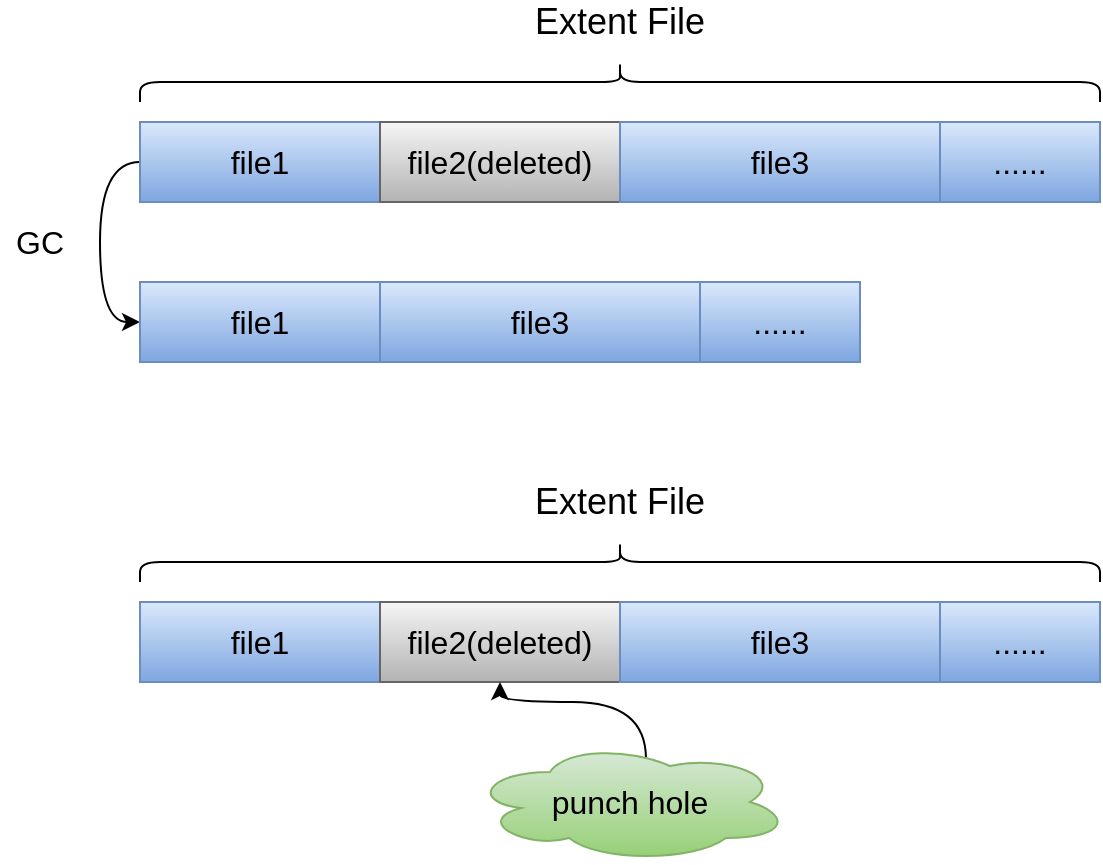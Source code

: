 <mxfile version="12.9.2" type="github">
  <diagram id="rxemiTS4Cghn9tVPRcRa" name="Page-1">
    <mxGraphModel dx="815" dy="477" grid="1" gridSize="10" guides="1" tooltips="1" connect="1" arrows="1" fold="1" page="1" pageScale="1" pageWidth="827" pageHeight="1169" math="0" shadow="0">
      <root>
        <mxCell id="0" />
        <mxCell id="1" parent="0" />
        <mxCell id="uATNZxcQeEhFYaSImwkO-14" style="edgeStyle=orthogonalEdgeStyle;orthogonalLoop=1;jettySize=auto;html=1;entryX=0;entryY=0.5;entryDx=0;entryDy=0;curved=1;exitX=0;exitY=0.5;exitDx=0;exitDy=0;" edge="1" parent="1" source="uATNZxcQeEhFYaSImwkO-1" target="uATNZxcQeEhFYaSImwkO-6">
          <mxGeometry relative="1" as="geometry" />
        </mxCell>
        <mxCell id="uATNZxcQeEhFYaSImwkO-1" value="&lt;font style=&quot;font-size: 16px&quot;&gt;file1&lt;/font&gt;" style="rounded=0;whiteSpace=wrap;html=1;fillColor=#dae8fc;strokeColor=#6c8ebf;gradientColor=#7ea6e0;" vertex="1" parent="1">
          <mxGeometry x="120" y="120" width="120" height="40" as="geometry" />
        </mxCell>
        <mxCell id="uATNZxcQeEhFYaSImwkO-2" value="&lt;font style=&quot;font-size: 16px&quot;&gt;file2(deleted)&lt;/font&gt;" style="rounded=0;whiteSpace=wrap;html=1;glass=0;shadow=0;comic=0;fillColor=#f5f5f5;strokeColor=#666666;gradientColor=#b3b3b3;" vertex="1" parent="1">
          <mxGeometry x="240" y="120" width="120" height="40" as="geometry" />
        </mxCell>
        <mxCell id="uATNZxcQeEhFYaSImwkO-3" value="&lt;font style=&quot;font-size: 16px&quot;&gt;file3&lt;/font&gt;" style="rounded=0;whiteSpace=wrap;html=1;gradientColor=#7ea6e0;fillColor=#dae8fc;strokeColor=#6c8ebf;" vertex="1" parent="1">
          <mxGeometry x="360" y="120" width="160" height="40" as="geometry" />
        </mxCell>
        <mxCell id="uATNZxcQeEhFYaSImwkO-4" value="&lt;font style=&quot;font-size: 16px&quot;&gt;......&lt;/font&gt;" style="rounded=0;whiteSpace=wrap;html=1;gradientColor=#7ea6e0;fillColor=#dae8fc;strokeColor=#6c8ebf;" vertex="1" parent="1">
          <mxGeometry x="520" y="120" width="80" height="40" as="geometry" />
        </mxCell>
        <mxCell id="uATNZxcQeEhFYaSImwkO-6" value="&lt;font style=&quot;font-size: 16px&quot;&gt;file1&lt;/font&gt;" style="rounded=0;whiteSpace=wrap;html=1;gradientColor=#7ea6e0;fillColor=#dae8fc;strokeColor=#6c8ebf;" vertex="1" parent="1">
          <mxGeometry x="120" y="200" width="120" height="40" as="geometry" />
        </mxCell>
        <mxCell id="uATNZxcQeEhFYaSImwkO-8" value="&lt;font style=&quot;font-size: 16px&quot;&gt;file3&lt;/font&gt;" style="rounded=0;whiteSpace=wrap;html=1;gradientColor=#7ea6e0;fillColor=#dae8fc;strokeColor=#6c8ebf;" vertex="1" parent="1">
          <mxGeometry x="240" y="200" width="160" height="40" as="geometry" />
        </mxCell>
        <mxCell id="uATNZxcQeEhFYaSImwkO-9" value="&lt;font style=&quot;font-size: 16px&quot;&gt;......&lt;/font&gt;" style="rounded=0;whiteSpace=wrap;html=1;gradientColor=#7ea6e0;fillColor=#dae8fc;strokeColor=#6c8ebf;" vertex="1" parent="1">
          <mxGeometry x="400" y="200" width="80" height="40" as="geometry" />
        </mxCell>
        <mxCell id="uATNZxcQeEhFYaSImwkO-10" value="" style="shape=curlyBracket;whiteSpace=wrap;html=1;rounded=1;shadow=0;glass=0;comic=0;fillColor=#ffffff;gradientColor=none;rotation=90;" vertex="1" parent="1">
          <mxGeometry x="350" y="100" width="20" height="480" as="geometry" />
        </mxCell>
        <mxCell id="uATNZxcQeEhFYaSImwkO-12" value="&lt;font style=&quot;font-size: 18px&quot;&gt;Extent File&lt;/font&gt;" style="text;html=1;strokeColor=none;fillColor=none;align=center;verticalAlign=middle;whiteSpace=wrap;rounded=0;shadow=0;glass=0;comic=0;" vertex="1" parent="1">
          <mxGeometry x="285" y="60" width="150" height="20" as="geometry" />
        </mxCell>
        <mxCell id="uATNZxcQeEhFYaSImwkO-15" value="&lt;font style=&quot;font-size: 16px&quot;&gt;GC&lt;/font&gt;" style="text;html=1;strokeColor=none;fillColor=none;align=center;verticalAlign=middle;whiteSpace=wrap;rounded=0;shadow=0;glass=0;comic=0;" vertex="1" parent="1">
          <mxGeometry x="50" y="170" width="40" height="20" as="geometry" />
        </mxCell>
        <mxCell id="uATNZxcQeEhFYaSImwkO-16" value="&lt;font style=&quot;font-size: 16px&quot;&gt;file1&lt;/font&gt;" style="rounded=0;whiteSpace=wrap;html=1;gradientColor=#7ea6e0;fillColor=#dae8fc;strokeColor=#6c8ebf;" vertex="1" parent="1">
          <mxGeometry x="120" y="360" width="120" height="40" as="geometry" />
        </mxCell>
        <mxCell id="uATNZxcQeEhFYaSImwkO-17" value="&lt;font style=&quot;font-size: 16px&quot;&gt;file2(deleted)&lt;/font&gt;" style="rounded=0;whiteSpace=wrap;html=1;glass=0;shadow=0;comic=0;fillColor=#f5f5f5;strokeColor=#666666;gradientColor=#b3b3b3;" vertex="1" parent="1">
          <mxGeometry x="240" y="360" width="120" height="40" as="geometry" />
        </mxCell>
        <mxCell id="uATNZxcQeEhFYaSImwkO-18" value="&lt;font style=&quot;font-size: 16px&quot;&gt;file3&lt;/font&gt;" style="rounded=0;whiteSpace=wrap;html=1;gradientColor=#7ea6e0;fillColor=#dae8fc;strokeColor=#6c8ebf;" vertex="1" parent="1">
          <mxGeometry x="360" y="360" width="160" height="40" as="geometry" />
        </mxCell>
        <mxCell id="uATNZxcQeEhFYaSImwkO-19" value="&lt;font style=&quot;font-size: 16px&quot;&gt;......&lt;/font&gt;" style="rounded=0;whiteSpace=wrap;html=1;gradientColor=#7ea6e0;fillColor=#dae8fc;strokeColor=#6c8ebf;" vertex="1" parent="1">
          <mxGeometry x="520" y="360" width="80" height="40" as="geometry" />
        </mxCell>
        <mxCell id="uATNZxcQeEhFYaSImwkO-20" value="" style="shape=curlyBracket;whiteSpace=wrap;html=1;rounded=1;shadow=0;glass=0;comic=0;fillColor=#ffffff;gradientColor=none;rotation=90;" vertex="1" parent="1">
          <mxGeometry x="350" y="-140" width="20" height="480" as="geometry" />
        </mxCell>
        <mxCell id="uATNZxcQeEhFYaSImwkO-21" value="&lt;font style=&quot;font-size: 18px&quot;&gt;Extent File&lt;/font&gt;" style="text;html=1;strokeColor=none;fillColor=none;align=center;verticalAlign=middle;whiteSpace=wrap;rounded=0;shadow=0;glass=0;comic=0;" vertex="1" parent="1">
          <mxGeometry x="285" y="300" width="150" height="20" as="geometry" />
        </mxCell>
        <mxCell id="uATNZxcQeEhFYaSImwkO-24" style="edgeStyle=orthogonalEdgeStyle;curved=1;orthogonalLoop=1;jettySize=auto;html=1;entryX=0.5;entryY=1;entryDx=0;entryDy=0;exitX=0.55;exitY=0.142;exitDx=0;exitDy=0;exitPerimeter=0;" edge="1" parent="1" source="uATNZxcQeEhFYaSImwkO-23" target="uATNZxcQeEhFYaSImwkO-17">
          <mxGeometry relative="1" as="geometry" />
        </mxCell>
        <mxCell id="uATNZxcQeEhFYaSImwkO-23" value="&lt;font style=&quot;font-size: 16px&quot;&gt;punch hole&lt;/font&gt;" style="ellipse;shape=cloud;whiteSpace=wrap;html=1;shadow=0;glass=0;comic=0;fillColor=#d5e8d4;strokeColor=#82b366;gradientColor=#97d077;" vertex="1" parent="1">
          <mxGeometry x="285" y="430" width="160" height="60" as="geometry" />
        </mxCell>
      </root>
    </mxGraphModel>
  </diagram>
</mxfile>

